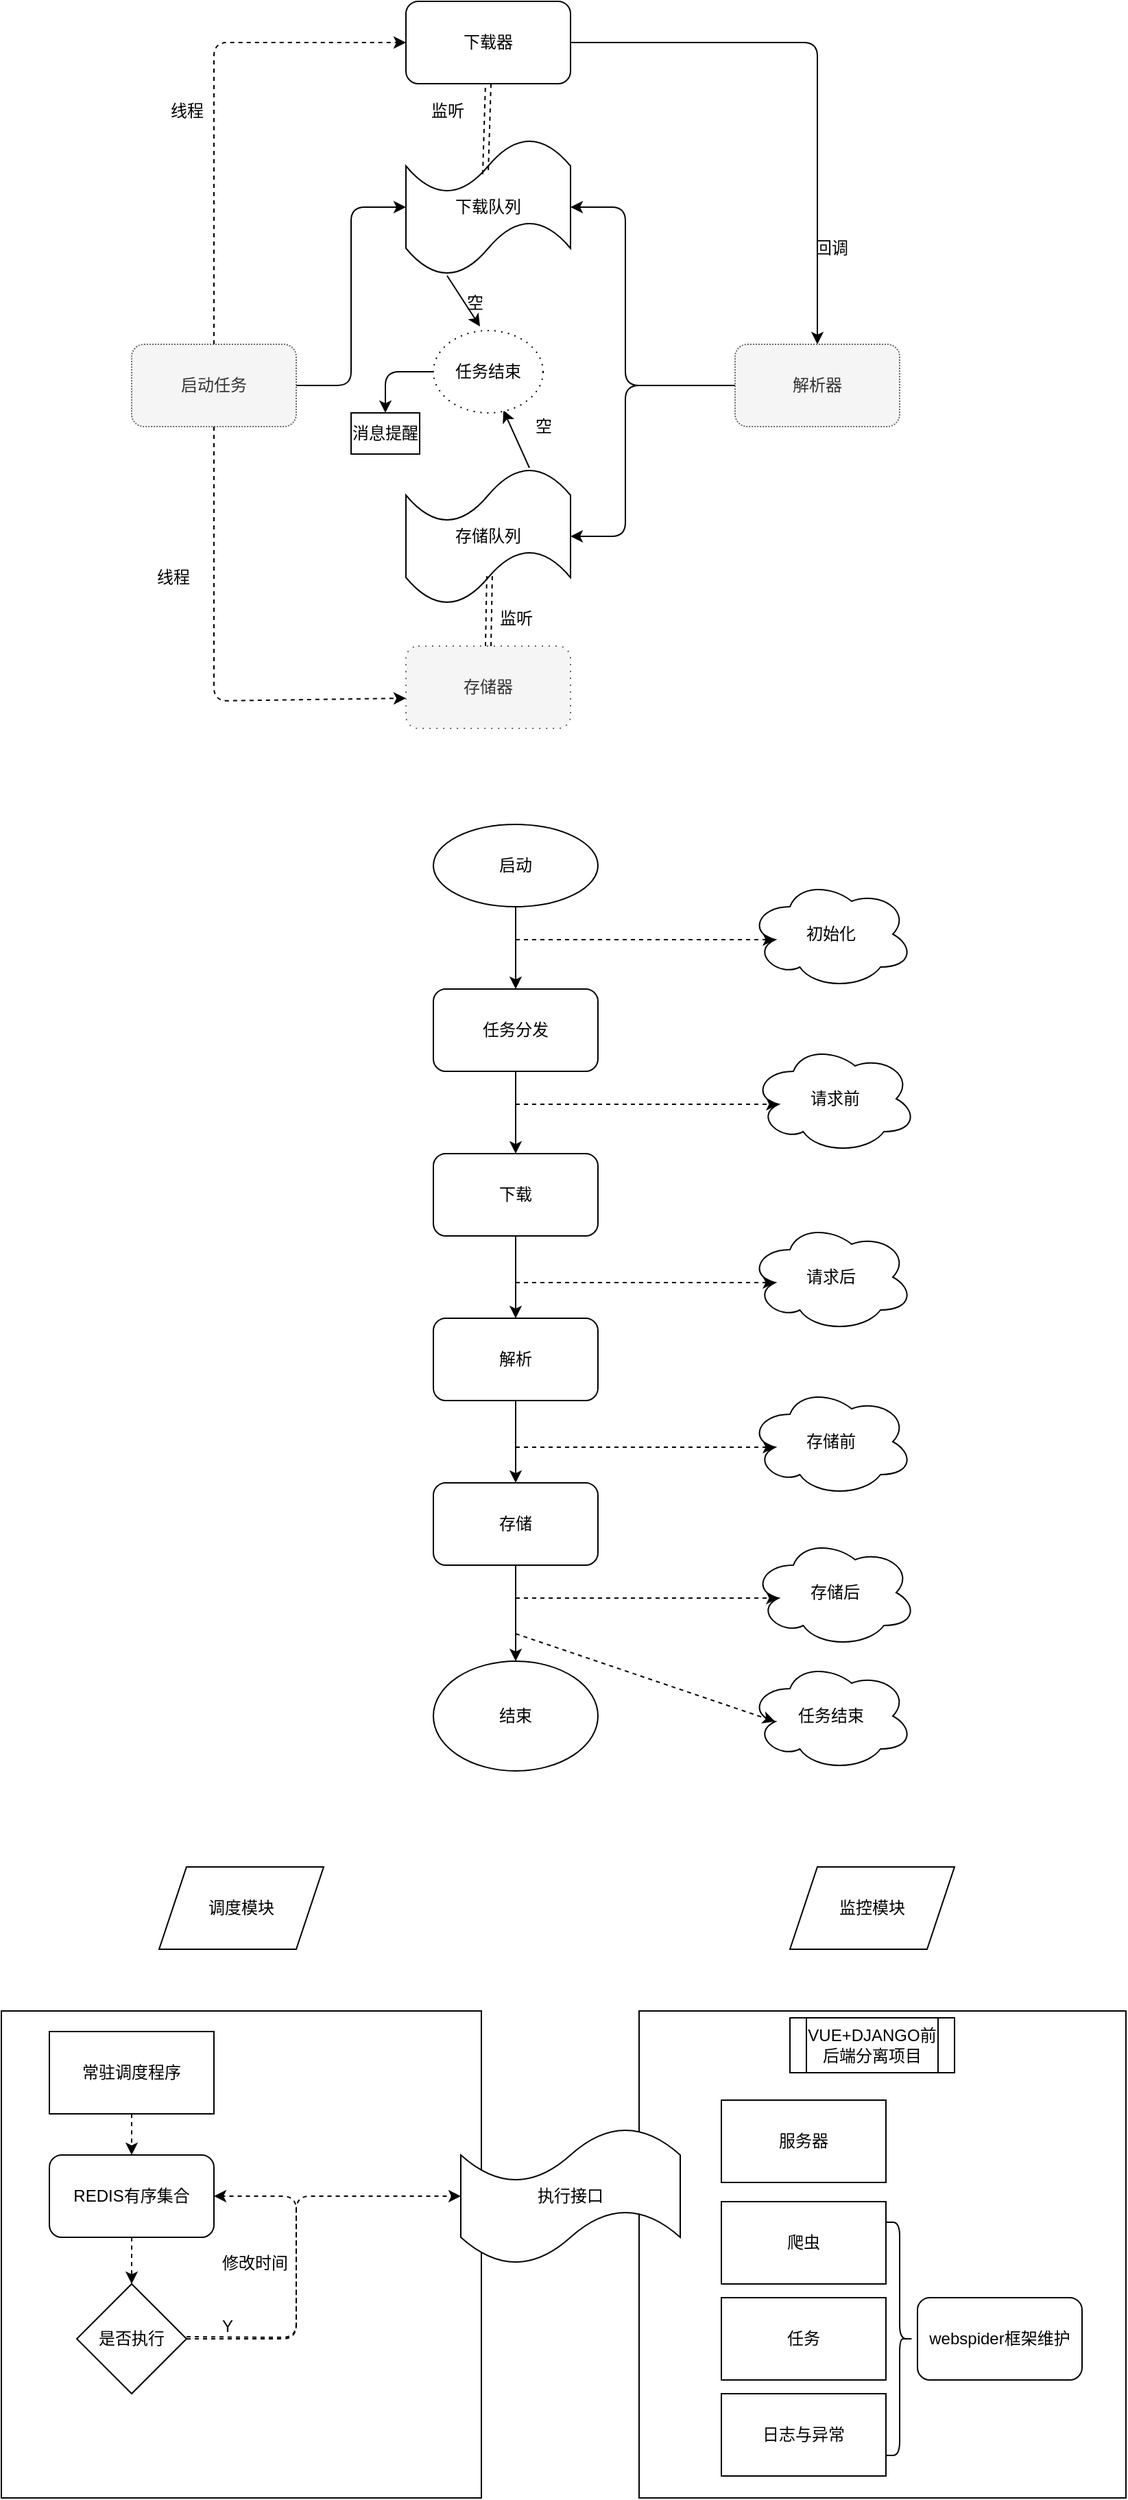 <mxfile>
    <diagram id="CcYsVCnA6Qc4rQge-5ON" name="第 1 页">
        <mxGraphModel dx="1059" dy="515" grid="1" gridSize="10" guides="1" tooltips="1" connect="1" arrows="1" fold="1" page="1" pageScale="1" pageWidth="827" pageHeight="1169" math="0" shadow="0">
            <root>
                <mxCell id="0"/>
                <mxCell id="1" parent="0"/>
                <mxCell id="118" value="" style="whiteSpace=wrap;html=1;aspect=fixed;fillColor=#FFFFFF;" vertex="1" parent="1">
                    <mxGeometry x="490" y="1555" width="355" height="355" as="geometry"/>
                </mxCell>
                <mxCell id="98" value="" style="rounded=0;whiteSpace=wrap;html=1;fillColor=#FFFFFF;" vertex="1" parent="1">
                    <mxGeometry x="25" y="1555" width="350" height="355" as="geometry"/>
                </mxCell>
                <mxCell id="52" style="edgeStyle=none;html=1;exitX=0.25;exitY=1;exitDx=0;exitDy=0;exitPerimeter=0;entryX=0.425;entryY=-0.05;entryDx=0;entryDy=0;entryPerimeter=0;" edge="1" parent="1" source="3" target="47">
                    <mxGeometry relative="1" as="geometry"/>
                </mxCell>
                <mxCell id="3" value="下载队列" style="shape=tape;whiteSpace=wrap;html=1;" vertex="1" parent="1">
                    <mxGeometry x="320" y="190" width="120" height="100" as="geometry"/>
                </mxCell>
                <mxCell id="55" style="edgeStyle=none;html=1;exitX=0.75;exitY=0;exitDx=0;exitDy=0;exitPerimeter=0;entryX=0.638;entryY=0.967;entryDx=0;entryDy=0;entryPerimeter=0;" edge="1" parent="1" source="4" target="47">
                    <mxGeometry relative="1" as="geometry"/>
                </mxCell>
                <mxCell id="4" value="存储队列" style="shape=tape;whiteSpace=wrap;html=1;" vertex="1" parent="1">
                    <mxGeometry x="320" y="430" width="120" height="100" as="geometry"/>
                </mxCell>
                <mxCell id="39" style="edgeStyle=none;shape=link;html=1;exitX=0.5;exitY=1;exitDx=0;exitDy=0;entryX=0.483;entryY=0.26;entryDx=0;entryDy=0;entryPerimeter=0;dashed=1;" edge="1" parent="1" source="6" target="3">
                    <mxGeometry relative="1" as="geometry"/>
                </mxCell>
                <mxCell id="43" style="edgeStyle=none;html=1;exitX=1;exitY=0.5;exitDx=0;exitDy=0;entryX=0.5;entryY=0;entryDx=0;entryDy=0;" edge="1" parent="1" source="6" target="13">
                    <mxGeometry relative="1" as="geometry">
                        <Array as="points">
                            <mxPoint x="620" y="120"/>
                        </Array>
                    </mxGeometry>
                </mxCell>
                <mxCell id="6" value="下载器" style="rounded=1;whiteSpace=wrap;html=1;" vertex="1" parent="1">
                    <mxGeometry x="320" y="90" width="120" height="60" as="geometry"/>
                </mxCell>
                <mxCell id="40" style="edgeStyle=none;shape=link;html=1;exitX=0.5;exitY=0;exitDx=0;exitDy=0;entryX=0.508;entryY=0.79;entryDx=0;entryDy=0;entryPerimeter=0;dashed=1;" edge="1" parent="1" source="7" target="4">
                    <mxGeometry relative="1" as="geometry"/>
                </mxCell>
                <mxCell id="7" value="存储器" style="rounded=1;whiteSpace=wrap;html=1;fillColor=#f5f5f5;fontColor=#333333;strokeColor=#666666;dashed=1;dashPattern=1 4;" vertex="1" parent="1">
                    <mxGeometry x="320" y="560" width="120" height="60" as="geometry"/>
                </mxCell>
                <mxCell id="22" style="edgeStyle=none;html=1;exitX=1;exitY=0.5;exitDx=0;exitDy=0;entryX=0;entryY=0.5;entryDx=0;entryDy=0;entryPerimeter=0;" edge="1" parent="1" source="10" target="3">
                    <mxGeometry relative="1" as="geometry">
                        <Array as="points">
                            <mxPoint x="280" y="370"/>
                            <mxPoint x="280" y="240"/>
                        </Array>
                    </mxGeometry>
                </mxCell>
                <mxCell id="23" style="edgeStyle=none;html=1;exitX=0.5;exitY=0;exitDx=0;exitDy=0;entryX=0;entryY=0.5;entryDx=0;entryDy=0;dashed=1;" edge="1" parent="1" source="10" target="6">
                    <mxGeometry relative="1" as="geometry">
                        <Array as="points">
                            <mxPoint x="180" y="120"/>
                        </Array>
                    </mxGeometry>
                </mxCell>
                <mxCell id="24" style="edgeStyle=none;html=1;exitX=0.5;exitY=1;exitDx=0;exitDy=0;entryX=0;entryY=0.633;entryDx=0;entryDy=0;entryPerimeter=0;dashed=1;" edge="1" parent="1" source="10" target="7">
                    <mxGeometry relative="1" as="geometry">
                        <Array as="points">
                            <mxPoint x="180" y="600"/>
                        </Array>
                    </mxGeometry>
                </mxCell>
                <mxCell id="10" value="启动任务" style="rounded=1;whiteSpace=wrap;html=1;dashed=1;dashPattern=1 1;fillColor=#f5f5f5;fontColor=#333333;strokeColor=#666666;" vertex="1" parent="1">
                    <mxGeometry x="120" y="340" width="120" height="60" as="geometry"/>
                </mxCell>
                <mxCell id="44" style="edgeStyle=none;html=1;entryX=1;entryY=0.5;entryDx=0;entryDy=0;entryPerimeter=0;exitX=0;exitY=0.5;exitDx=0;exitDy=0;" edge="1" parent="1" source="13" target="4">
                    <mxGeometry relative="1" as="geometry">
                        <mxPoint x="560" y="280" as="sourcePoint"/>
                        <Array as="points">
                            <mxPoint x="480" y="370"/>
                            <mxPoint x="480" y="480"/>
                        </Array>
                    </mxGeometry>
                </mxCell>
                <mxCell id="45" style="edgeStyle=none;html=1;exitX=0;exitY=0.5;exitDx=0;exitDy=0;entryX=1;entryY=0.5;entryDx=0;entryDy=0;entryPerimeter=0;" edge="1" parent="1" source="13" target="3">
                    <mxGeometry relative="1" as="geometry">
                        <Array as="points">
                            <mxPoint x="480" y="370"/>
                            <mxPoint x="480" y="240"/>
                        </Array>
                    </mxGeometry>
                </mxCell>
                <mxCell id="13" value="解析器" style="rounded=1;whiteSpace=wrap;html=1;dashed=1;dashPattern=1 1;fillColor=#f5f5f5;fontColor=#333333;strokeColor=#666666;" vertex="1" parent="1">
                    <mxGeometry x="560" y="340" width="120" height="60" as="geometry"/>
                </mxCell>
                <mxCell id="25" value="线程" style="text;html=1;align=center;verticalAlign=middle;resizable=0;points=[];autosize=1;strokeColor=none;fillColor=none;" vertex="1" parent="1">
                    <mxGeometry x="140" y="160" width="40" height="20" as="geometry"/>
                </mxCell>
                <mxCell id="26" value="线程" style="text;html=1;align=center;verticalAlign=middle;resizable=0;points=[];autosize=1;strokeColor=none;fillColor=none;" vertex="1" parent="1">
                    <mxGeometry x="130" y="500" width="40" height="20" as="geometry"/>
                </mxCell>
                <mxCell id="41" value="监听" style="text;html=1;align=center;verticalAlign=middle;resizable=0;points=[];autosize=1;strokeColor=none;fillColor=none;" vertex="1" parent="1">
                    <mxGeometry x="330" y="160" width="40" height="20" as="geometry"/>
                </mxCell>
                <mxCell id="42" value="监听" style="text;html=1;align=center;verticalAlign=middle;resizable=0;points=[];autosize=1;strokeColor=none;fillColor=none;" vertex="1" parent="1">
                    <mxGeometry x="380" y="530" width="40" height="20" as="geometry"/>
                </mxCell>
                <mxCell id="67" style="edgeStyle=none;html=1;exitX=0;exitY=0.5;exitDx=0;exitDy=0;entryX=0.5;entryY=0;entryDx=0;entryDy=0;" edge="1" parent="1" source="47" target="66">
                    <mxGeometry relative="1" as="geometry">
                        <Array as="points">
                            <mxPoint x="305" y="360"/>
                        </Array>
                    </mxGeometry>
                </mxCell>
                <mxCell id="47" value="任务结束" style="ellipse;whiteSpace=wrap;html=1;dashed=1;dashPattern=1 4;fillColor=#FFFFFF;" vertex="1" parent="1">
                    <mxGeometry x="340" y="330" width="80" height="60" as="geometry"/>
                </mxCell>
                <mxCell id="56" value="空" style="text;html=1;align=center;verticalAlign=middle;resizable=0;points=[];autosize=1;strokeColor=none;fillColor=none;" vertex="1" parent="1">
                    <mxGeometry x="405" y="390" width="30" height="20" as="geometry"/>
                </mxCell>
                <mxCell id="57" value="空" style="text;html=1;align=center;verticalAlign=middle;resizable=0;points=[];autosize=1;strokeColor=none;fillColor=none;" vertex="1" parent="1">
                    <mxGeometry x="355" y="300" width="30" height="20" as="geometry"/>
                </mxCell>
                <mxCell id="58" value="回调" style="text;html=1;align=center;verticalAlign=middle;resizable=0;points=[];autosize=1;strokeColor=none;fillColor=none;" vertex="1" parent="1">
                    <mxGeometry x="610" y="260" width="40" height="20" as="geometry"/>
                </mxCell>
                <mxCell id="66" value="消息提醒" style="rounded=0;whiteSpace=wrap;html=1;fillColor=#FFFFFF;" vertex="1" parent="1">
                    <mxGeometry x="280" y="390" width="50" height="30" as="geometry"/>
                </mxCell>
                <mxCell id="69" value="调度模块" style="shape=parallelogram;perimeter=parallelogramPerimeter;whiteSpace=wrap;html=1;fixedSize=1;fillColor=#FFFFFF;" vertex="1" parent="1">
                    <mxGeometry x="140" y="1450" width="120" height="60" as="geometry"/>
                </mxCell>
                <mxCell id="70" value="监控模块" style="shape=parallelogram;perimeter=parallelogramPerimeter;whiteSpace=wrap;html=1;fixedSize=1;fillColor=#FFFFFF;" vertex="1" parent="1">
                    <mxGeometry x="600" y="1450" width="120" height="60" as="geometry"/>
                </mxCell>
                <mxCell id="82" style="edgeStyle=none;html=1;exitX=0.5;exitY=1;exitDx=0;exitDy=0;" edge="1" parent="1" source="71" target="73">
                    <mxGeometry relative="1" as="geometry">
                        <Array as="points">
                            <mxPoint x="400" y="780"/>
                        </Array>
                    </mxGeometry>
                </mxCell>
                <mxCell id="71" value="启动" style="ellipse;whiteSpace=wrap;html=1;fillColor=#FFFFFF;" vertex="1" parent="1">
                    <mxGeometry x="340" y="690" width="120" height="60" as="geometry"/>
                </mxCell>
                <mxCell id="78" style="edgeStyle=none;html=1;exitX=0.5;exitY=1;exitDx=0;exitDy=0;entryX=0.5;entryY=0;entryDx=0;entryDy=0;" edge="1" parent="1" source="73" target="74">
                    <mxGeometry relative="1" as="geometry">
                        <Array as="points">
                            <mxPoint x="400" y="900"/>
                        </Array>
                    </mxGeometry>
                </mxCell>
                <mxCell id="73" value="任务分发" style="rounded=1;whiteSpace=wrap;html=1;fillColor=#FFFFFF;" vertex="1" parent="1">
                    <mxGeometry x="340" y="810" width="120" height="60" as="geometry"/>
                </mxCell>
                <mxCell id="79" style="edgeStyle=none;html=1;exitX=0.5;exitY=1;exitDx=0;exitDy=0;" edge="1" parent="1" source="74" target="75">
                    <mxGeometry relative="1" as="geometry"/>
                </mxCell>
                <mxCell id="74" value="下载" style="rounded=1;whiteSpace=wrap;html=1;fillColor=#FFFFFF;" vertex="1" parent="1">
                    <mxGeometry x="340" y="930" width="120" height="60" as="geometry"/>
                </mxCell>
                <mxCell id="80" style="edgeStyle=none;html=1;exitX=0.5;exitY=1;exitDx=0;exitDy=0;entryX=0.5;entryY=0;entryDx=0;entryDy=0;" edge="1" parent="1" source="75" target="76">
                    <mxGeometry relative="1" as="geometry"/>
                </mxCell>
                <mxCell id="75" value="解析" style="rounded=1;whiteSpace=wrap;html=1;fillColor=#FFFFFF;" vertex="1" parent="1">
                    <mxGeometry x="340" y="1050" width="120" height="60" as="geometry"/>
                </mxCell>
                <mxCell id="81" style="edgeStyle=none;html=1;exitX=0.5;exitY=1;exitDx=0;exitDy=0;entryX=0.5;entryY=0;entryDx=0;entryDy=0;" edge="1" parent="1" source="76" target="77">
                    <mxGeometry relative="1" as="geometry"/>
                </mxCell>
                <mxCell id="76" value="存储" style="rounded=1;whiteSpace=wrap;html=1;fillColor=#FFFFFF;" vertex="1" parent="1">
                    <mxGeometry x="340" y="1170" width="120" height="60" as="geometry"/>
                </mxCell>
                <mxCell id="77" value="结束" style="ellipse;whiteSpace=wrap;html=1;fillColor=#FFFFFF;" vertex="1" parent="1">
                    <mxGeometry x="340" y="1300" width="120" height="80" as="geometry"/>
                </mxCell>
                <mxCell id="84" value="初始化" style="ellipse;shape=cloud;whiteSpace=wrap;html=1;fillColor=#FFFFFF;" vertex="1" parent="1">
                    <mxGeometry x="570" y="730" width="120" height="80" as="geometry"/>
                </mxCell>
                <mxCell id="85" value="请求前" style="ellipse;shape=cloud;whiteSpace=wrap;html=1;fillColor=#FFFFFF;" vertex="1" parent="1">
                    <mxGeometry x="572.5" y="850" width="120" height="80" as="geometry"/>
                </mxCell>
                <mxCell id="86" value="请求后" style="ellipse;shape=cloud;whiteSpace=wrap;html=1;fillColor=#FFFFFF;" vertex="1" parent="1">
                    <mxGeometry x="570" y="980" width="120" height="80" as="geometry"/>
                </mxCell>
                <mxCell id="87" value="存储前" style="ellipse;shape=cloud;whiteSpace=wrap;html=1;fillColor=#FFFFFF;" vertex="1" parent="1">
                    <mxGeometry x="570" y="1100" width="120" height="80" as="geometry"/>
                </mxCell>
                <mxCell id="88" value="存储后" style="ellipse;shape=cloud;whiteSpace=wrap;html=1;fillColor=#FFFFFF;" vertex="1" parent="1">
                    <mxGeometry x="572.5" y="1210" width="120" height="80" as="geometry"/>
                </mxCell>
                <mxCell id="90" value="任务结束" style="ellipse;shape=cloud;whiteSpace=wrap;html=1;fillColor=#FFFFFF;" vertex="1" parent="1">
                    <mxGeometry x="570" y="1300" width="120" height="80" as="geometry"/>
                </mxCell>
                <mxCell id="92" value="" style="endArrow=classic;html=1;entryX=0.16;entryY=0.55;entryDx=0;entryDy=0;entryPerimeter=0;dashed=1;" edge="1" parent="1" target="84">
                    <mxGeometry width="50" height="50" relative="1" as="geometry">
                        <mxPoint x="400" y="774" as="sourcePoint"/>
                        <mxPoint x="440" y="740" as="targetPoint"/>
                    </mxGeometry>
                </mxCell>
                <mxCell id="93" value="" style="endArrow=classic;html=1;dashed=1;entryX=0.16;entryY=0.55;entryDx=0;entryDy=0;entryPerimeter=0;" edge="1" parent="1" target="85">
                    <mxGeometry width="50" height="50" relative="1" as="geometry">
                        <mxPoint x="400" y="894" as="sourcePoint"/>
                        <mxPoint x="500" y="880" as="targetPoint"/>
                    </mxGeometry>
                </mxCell>
                <mxCell id="94" value="" style="endArrow=classic;html=1;dashed=1;entryX=0.16;entryY=0.55;entryDx=0;entryDy=0;entryPerimeter=0;" edge="1" parent="1" target="86">
                    <mxGeometry width="50" height="50" relative="1" as="geometry">
                        <mxPoint x="400" y="1024" as="sourcePoint"/>
                        <mxPoint x="550" y="1020" as="targetPoint"/>
                    </mxGeometry>
                </mxCell>
                <mxCell id="95" value="" style="endArrow=classic;html=1;dashed=1;entryX=0.16;entryY=0.55;entryDx=0;entryDy=0;entryPerimeter=0;" edge="1" parent="1" target="87">
                    <mxGeometry width="50" height="50" relative="1" as="geometry">
                        <mxPoint x="400" y="1144" as="sourcePoint"/>
                        <mxPoint x="510" y="1120" as="targetPoint"/>
                    </mxGeometry>
                </mxCell>
                <mxCell id="96" value="" style="endArrow=classic;html=1;dashed=1;entryX=0.16;entryY=0.55;entryDx=0;entryDy=0;entryPerimeter=0;" edge="1" parent="1" target="88">
                    <mxGeometry width="50" height="50" relative="1" as="geometry">
                        <mxPoint x="400" y="1254" as="sourcePoint"/>
                        <mxPoint x="520" y="1240" as="targetPoint"/>
                    </mxGeometry>
                </mxCell>
                <mxCell id="97" value="" style="endArrow=classic;html=1;dashed=1;entryX=0.16;entryY=0.55;entryDx=0;entryDy=0;entryPerimeter=0;" edge="1" parent="1" target="90">
                    <mxGeometry width="50" height="50" relative="1" as="geometry">
                        <mxPoint x="400" y="1280" as="sourcePoint"/>
                        <mxPoint x="530" y="1290" as="targetPoint"/>
                    </mxGeometry>
                </mxCell>
                <mxCell id="110" style="edgeStyle=none;html=1;exitX=0.5;exitY=1;exitDx=0;exitDy=0;dashed=1;" edge="1" parent="1" source="99" target="109">
                    <mxGeometry relative="1" as="geometry"/>
                </mxCell>
                <mxCell id="99" value="常驻调度程序" style="rounded=0;whiteSpace=wrap;html=1;fillColor=#FFFFFF;" vertex="1" parent="1">
                    <mxGeometry x="60" y="1570" width="120" height="60" as="geometry"/>
                </mxCell>
                <mxCell id="112" style="edgeStyle=none;html=1;exitX=0.5;exitY=1;exitDx=0;exitDy=0;dashed=1;" edge="1" parent="1" source="109" target="111">
                    <mxGeometry relative="1" as="geometry"/>
                </mxCell>
                <mxCell id="109" value="REDIS有序集合" style="rounded=1;whiteSpace=wrap;html=1;fillColor=#FFFFFF;" vertex="1" parent="1">
                    <mxGeometry x="60" y="1660" width="120" height="60" as="geometry"/>
                </mxCell>
                <mxCell id="113" style="edgeStyle=none;html=1;exitX=1;exitY=0.5;exitDx=0;exitDy=0;entryX=1;entryY=0.5;entryDx=0;entryDy=0;dashed=1;" edge="1" parent="1" source="111" target="109">
                    <mxGeometry relative="1" as="geometry">
                        <Array as="points">
                            <mxPoint x="240" y="1794"/>
                            <mxPoint x="240" y="1690"/>
                        </Array>
                    </mxGeometry>
                </mxCell>
                <mxCell id="111" value="是否执行" style="rhombus;whiteSpace=wrap;html=1;fillColor=#FFFFFF;" vertex="1" parent="1">
                    <mxGeometry x="80" y="1754" width="80" height="80" as="geometry"/>
                </mxCell>
                <mxCell id="117" style="edgeStyle=none;html=1;exitX=0;exitY=0.75;exitDx=0;exitDy=0;entryX=0;entryY=0.5;entryDx=0;entryDy=0;entryPerimeter=0;dashed=1;" edge="1" parent="1" source="114" target="116">
                    <mxGeometry relative="1" as="geometry">
                        <Array as="points">
                            <mxPoint x="240" y="1793"/>
                            <mxPoint x="240" y="1690"/>
                        </Array>
                    </mxGeometry>
                </mxCell>
                <mxCell id="114" value="Y" style="text;html=1;strokeColor=none;fillColor=none;align=center;verticalAlign=middle;whiteSpace=wrap;rounded=0;" vertex="1" parent="1">
                    <mxGeometry x="160" y="1770" width="60" height="30" as="geometry"/>
                </mxCell>
                <mxCell id="115" value="修改时间" style="text;html=1;strokeColor=none;fillColor=none;align=center;verticalAlign=middle;whiteSpace=wrap;rounded=0;" vertex="1" parent="1">
                    <mxGeometry x="180" y="1724" width="60" height="30" as="geometry"/>
                </mxCell>
                <mxCell id="116" value="执行接口" style="shape=tape;whiteSpace=wrap;html=1;fillColor=#FFFFFF;" vertex="1" parent="1">
                    <mxGeometry x="360" y="1640" width="160" height="100" as="geometry"/>
                </mxCell>
                <mxCell id="119" value="服务器" style="rounded=0;whiteSpace=wrap;html=1;fillColor=#FFFFFF;" vertex="1" parent="1">
                    <mxGeometry x="550" y="1620" width="120" height="60" as="geometry"/>
                </mxCell>
                <mxCell id="120" value="爬虫" style="rounded=0;whiteSpace=wrap;html=1;fillColor=#FFFFFF;" vertex="1" parent="1">
                    <mxGeometry x="550" y="1694" width="120" height="60" as="geometry"/>
                </mxCell>
                <mxCell id="121" value="任务" style="rounded=0;whiteSpace=wrap;html=1;fillColor=#FFFFFF;" vertex="1" parent="1">
                    <mxGeometry x="550" y="1764" width="120" height="60" as="geometry"/>
                </mxCell>
                <mxCell id="122" value="日志与异常" style="rounded=0;whiteSpace=wrap;html=1;fillColor=#FFFFFF;" vertex="1" parent="1">
                    <mxGeometry x="550" y="1834" width="120" height="60" as="geometry"/>
                </mxCell>
                <mxCell id="123" value="VUE+DJANGO前后端分离项目" style="shape=process;whiteSpace=wrap;html=1;backgroundOutline=1;fillColor=#FFFFFF;" vertex="1" parent="1">
                    <mxGeometry x="600" y="1560" width="120" height="40" as="geometry"/>
                </mxCell>
                <mxCell id="124" value="" style="shape=curlyBracket;whiteSpace=wrap;html=1;rounded=1;flipH=1;fillColor=#FFFFFF;size=0.5;" vertex="1" parent="1">
                    <mxGeometry x="670" y="1709" width="20" height="170" as="geometry"/>
                </mxCell>
                <mxCell id="125" value="webspider框架维护" style="rounded=1;whiteSpace=wrap;html=1;fillColor=#FFFFFF;" vertex="1" parent="1">
                    <mxGeometry x="693" y="1764" width="120" height="60" as="geometry"/>
                </mxCell>
            </root>
        </mxGraphModel>
    </diagram>
</mxfile>